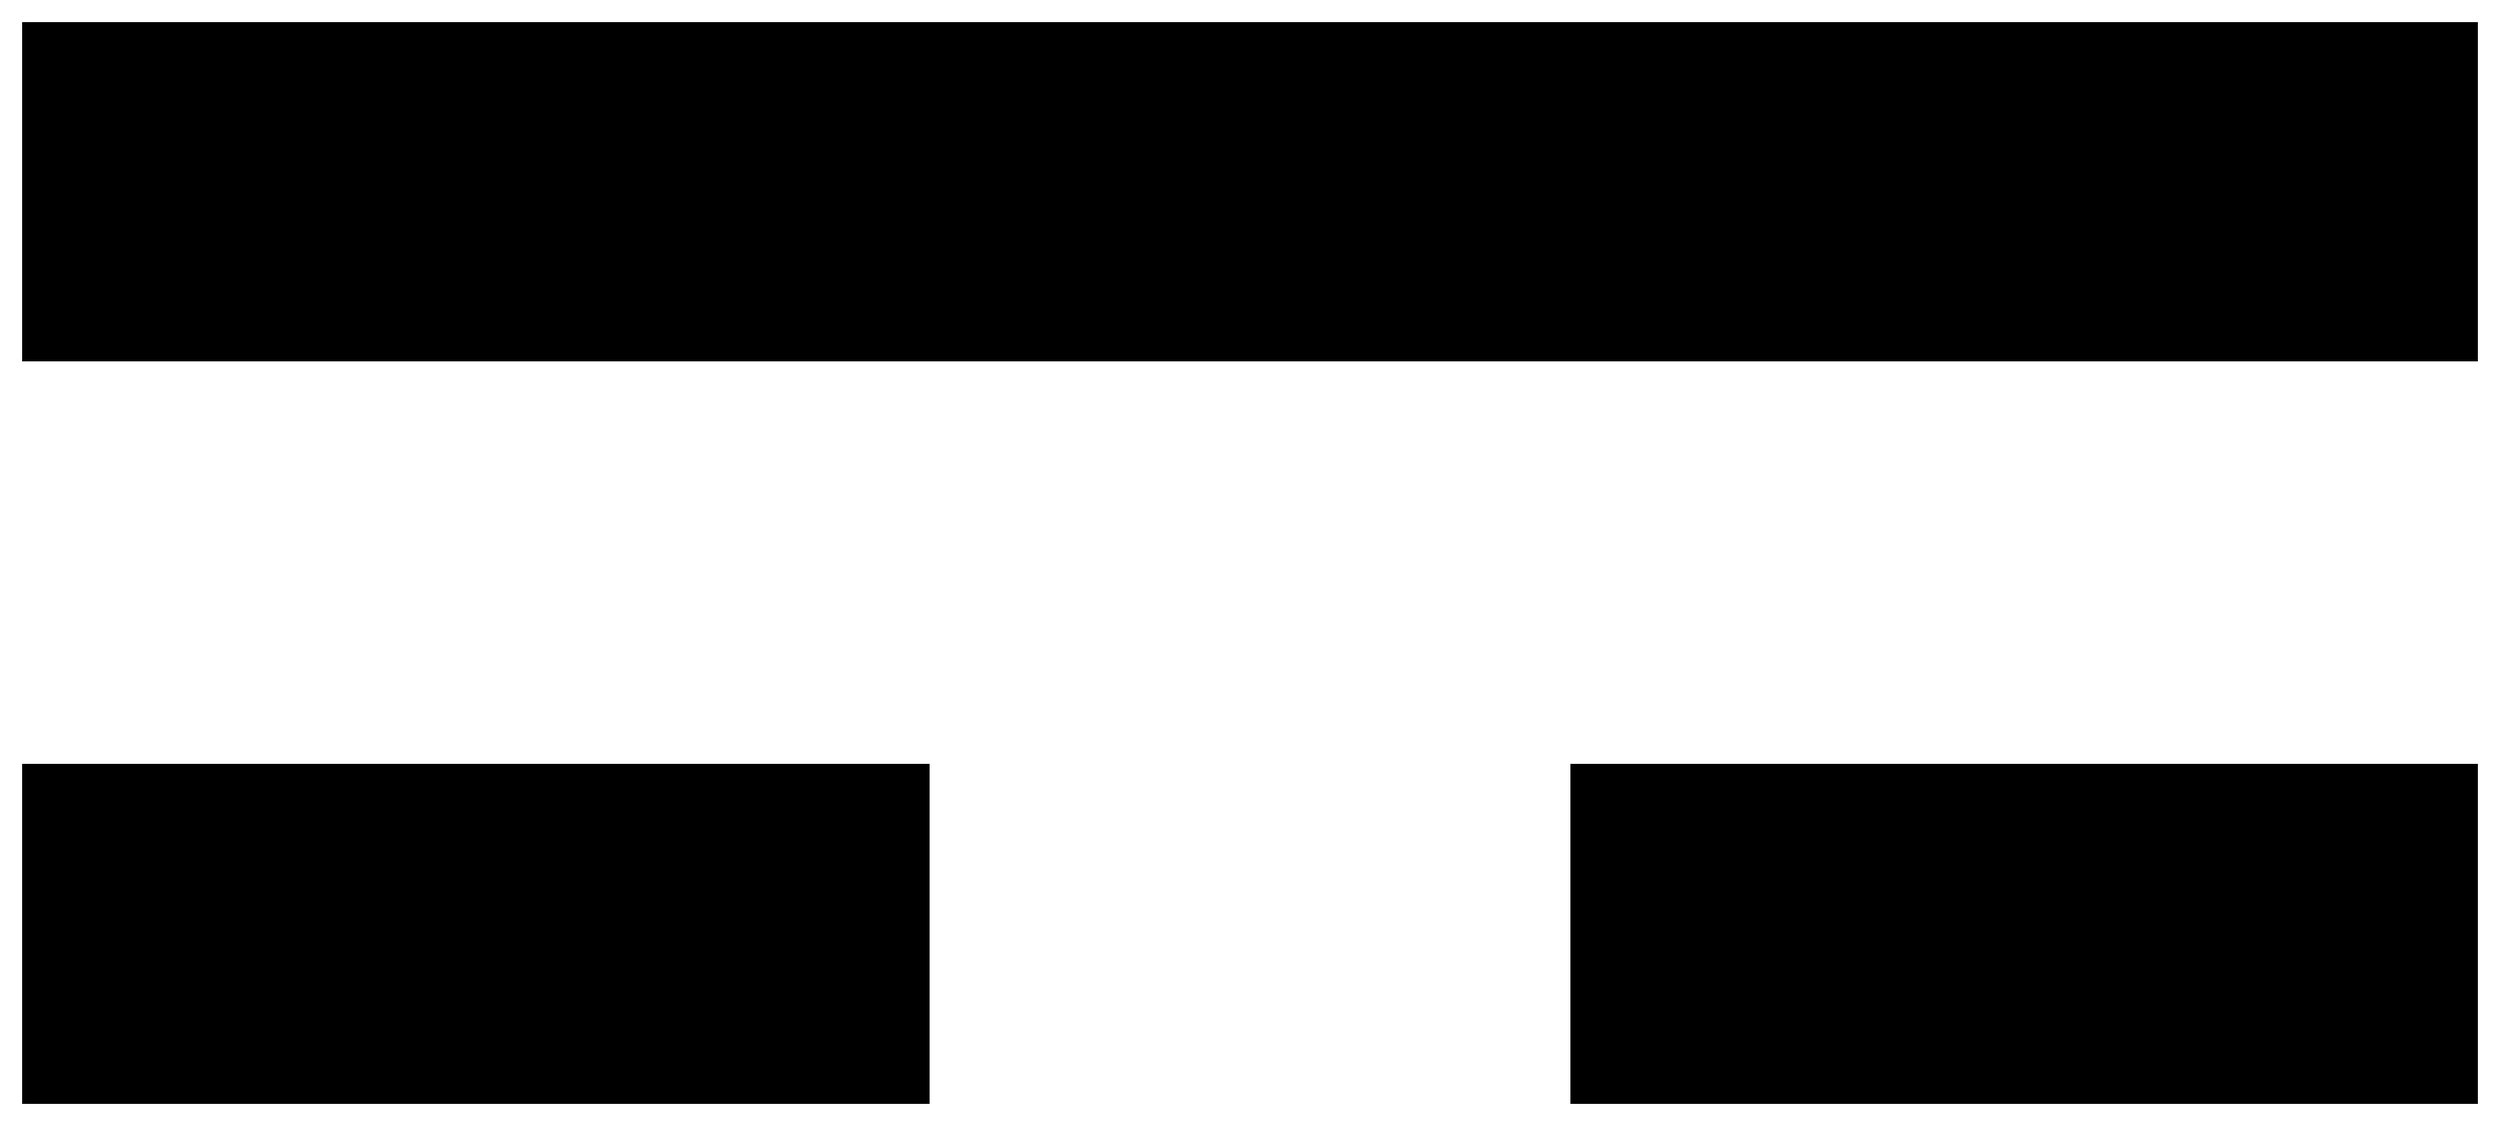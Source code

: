 


\begin{tikzpicture}[y=0.80pt, x=0.80pt, yscale=-1.0, xscale=1.0, inner sep=0pt, outer sep=0pt]
\begin{scope}[shift={(100.0,1856.0)},nonzero rule]
  \path[draw=.,fill=.,line width=1.600pt] (1724.0,-424.0) --
    (1208.0,-424.0) -- (1208.0,-616.0) -- (1724.0,-616.0) --
    (1724.0,-424.0) -- cycle(1724.0,-848.0) -- (324.0,-848.0) --
    (324.0,-1040.0) -- (1724.0,-1040.0) -- (1724.0,-848.0) --
    cycle(840.0,-424.0) -- (324.0,-424.0) -- (324.0,-616.0) --
    (840.0,-616.0) -- (840.0,-424.0) -- cycle;
\end{scope}

\end{tikzpicture}

